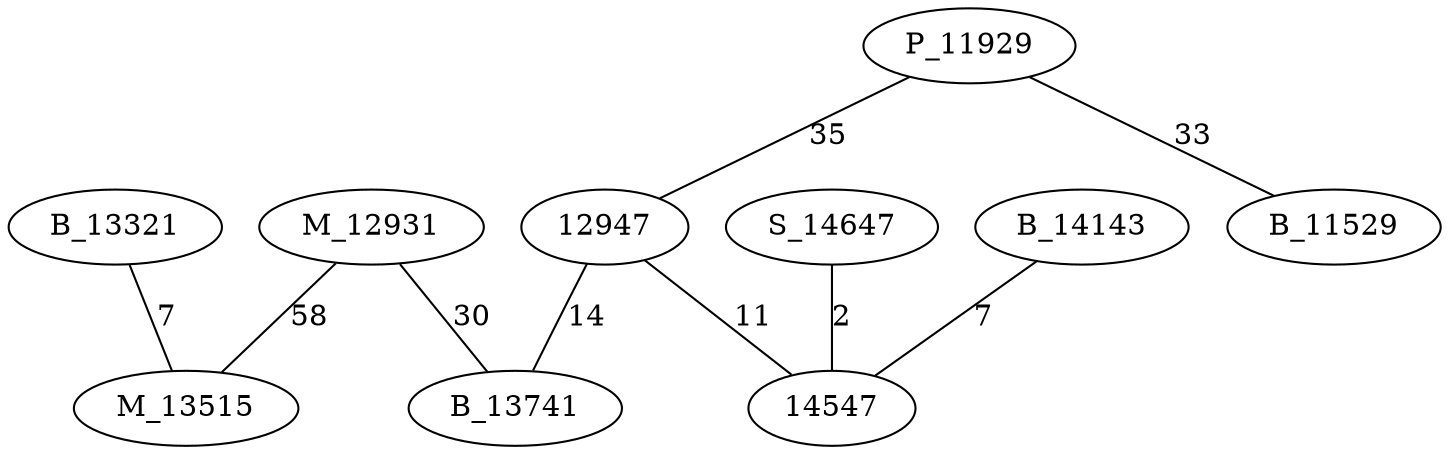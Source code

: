 graph chemin {

	P_11929 -- 12947 [label=35]
	P_11929 -- B_11529 [label=33]
	M_12931 -- B_13741 [label=30]
	M_12931 -- M_13515 [label=58]
	S_14647 -- 14547 [label=2]
	12947 -- B_13741 [label=14]
	12947 -- 14547 [label=11]
	B_14143 -- 14547 [label=7]
	B_13321 -- M_13515 [label=7]

}
